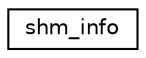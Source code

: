 digraph "Graphical Class Hierarchy"
{
  edge [fontname="Helvetica",fontsize="10",labelfontname="Helvetica",labelfontsize="10"];
  node [fontname="Helvetica",fontsize="10",shape=record];
  rankdir="LR";
  Node0 [label="shm_info",height=0.2,width=0.4,color="black", fillcolor="white", style="filled",URL="$structshm__info.html"];
}
